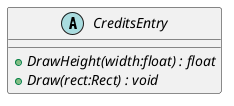 @startuml
abstract class CreditsEntry {
    + {abstract} DrawHeight(width:float) : float
    + {abstract} Draw(rect:Rect) : void
}
@enduml
